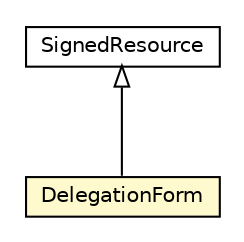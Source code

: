#!/usr/local/bin/dot
#
# Class diagram 
# Generated by UMLGraph version R5_6-24-gf6e263 (http://www.umlgraph.org/)
#

digraph G {
	edge [fontname="Helvetica",fontsize=10,labelfontname="Helvetica",labelfontsize=10];
	node [fontname="Helvetica",fontsize=10,shape=plaintext];
	nodesep=0.25;
	ranksep=0.5;
	// org.universAAL.ontology.cryptographic.SignedResource
	c3346873 [label=<<table title="org.universAAL.ontology.cryptographic.SignedResource" border="0" cellborder="1" cellspacing="0" cellpadding="2" port="p" href="../cryptographic/SignedResource.html">
		<tr><td><table border="0" cellspacing="0" cellpadding="1">
<tr><td align="center" balign="center"> SignedResource </td></tr>
		</table></td></tr>
		</table>>, URL="../cryptographic/SignedResource.html", fontname="Helvetica", fontcolor="black", fontsize=10.0];
	// org.universAAL.ontology.security.DelegationForm
	c3346923 [label=<<table title="org.universAAL.ontology.security.DelegationForm" border="0" cellborder="1" cellspacing="0" cellpadding="2" port="p" bgcolor="lemonChiffon" href="./DelegationForm.html">
		<tr><td><table border="0" cellspacing="0" cellpadding="1">
<tr><td align="center" balign="center"> DelegationForm </td></tr>
		</table></td></tr>
		</table>>, URL="./DelegationForm.html", fontname="Helvetica", fontcolor="black", fontsize=10.0];
	//org.universAAL.ontology.security.DelegationForm extends org.universAAL.ontology.cryptographic.SignedResource
	c3346873:p -> c3346923:p [dir=back,arrowtail=empty];
}

